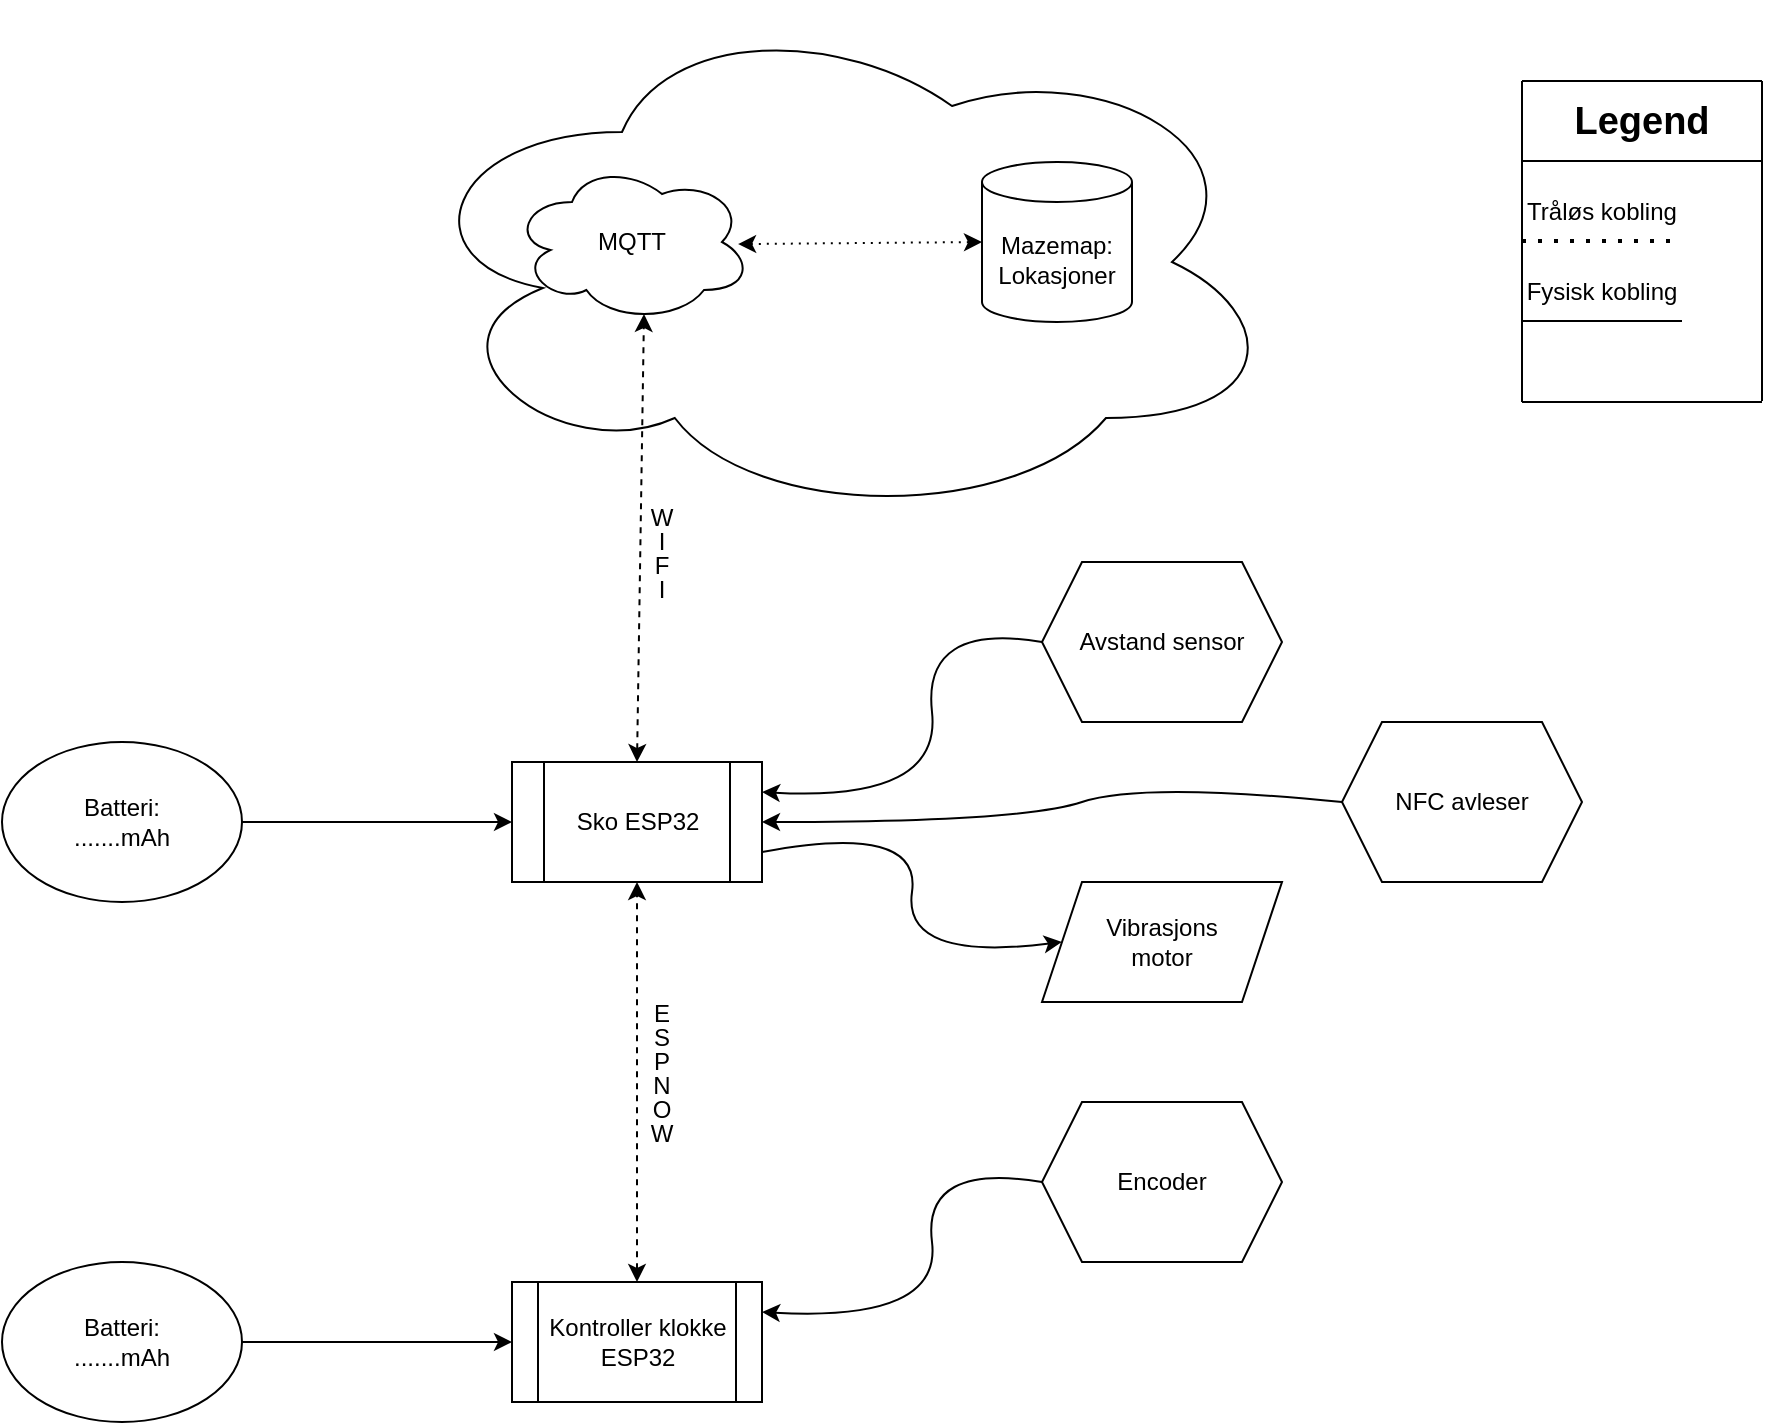 <mxfile version="24.4.2" type="device">
  <diagram name="Page-1" id="fezu510ksEimt2VE1zf5">
    <mxGraphModel dx="1434" dy="774" grid="1" gridSize="10" guides="1" tooltips="1" connect="1" arrows="1" fold="1" page="1" pageScale="1" pageWidth="980" pageHeight="1390" math="0" shadow="0">
      <root>
        <mxCell id="0" />
        <mxCell id="1" parent="0" />
        <mxCell id="C-uVhG2AzJIhZOZEXnHX-17" value="" style="ellipse;shape=cloud;whiteSpace=wrap;html=1;" vertex="1" parent="1">
          <mxGeometry x="240" width="440" height="260" as="geometry" />
        </mxCell>
        <mxCell id="C-uVhG2AzJIhZOZEXnHX-1" value="MQTT" style="ellipse;shape=cloud;whiteSpace=wrap;html=1;" vertex="1" parent="1">
          <mxGeometry x="295" y="80" width="120" height="80" as="geometry" />
        </mxCell>
        <mxCell id="C-uVhG2AzJIhZOZEXnHX-2" value="&lt;div&gt;Mazemap:&lt;/div&gt;&lt;div&gt;Lokasjoner&lt;br&gt;&lt;/div&gt;" style="shape=cylinder3;whiteSpace=wrap;html=1;boundedLbl=1;backgroundOutline=1;size=10;" vertex="1" parent="1">
          <mxGeometry x="530" y="80" width="75" height="80" as="geometry" />
        </mxCell>
        <mxCell id="C-uVhG2AzJIhZOZEXnHX-3" value="" style="endArrow=classic;dashed=1;html=1;dashPattern=1 3;strokeWidth=1;rounded=0;entryX=0;entryY=0.5;entryDx=0;entryDy=0;entryPerimeter=0;startArrow=classic;startFill=1;endFill=1;exitX=0.942;exitY=0.513;exitDx=0;exitDy=0;exitPerimeter=0;endSize=6;" edge="1" parent="1" source="C-uVhG2AzJIhZOZEXnHX-1" target="C-uVhG2AzJIhZOZEXnHX-2">
          <mxGeometry width="50" height="50" relative="1" as="geometry">
            <mxPoint x="535" y="270" as="sourcePoint" />
            <mxPoint x="585" y="220" as="targetPoint" />
          </mxGeometry>
        </mxCell>
        <mxCell id="C-uVhG2AzJIhZOZEXnHX-4" value="" style="endArrow=none;dashed=1;html=1;dashPattern=1 3;strokeWidth=2;rounded=0;" edge="1" parent="1">
          <mxGeometry width="50" height="50" relative="1" as="geometry">
            <mxPoint x="800" y="119.5" as="sourcePoint" />
            <mxPoint x="880" y="119.5" as="targetPoint" />
          </mxGeometry>
        </mxCell>
        <mxCell id="C-uVhG2AzJIhZOZEXnHX-6" value="" style="endArrow=none;html=1;rounded=0;" edge="1" parent="1">
          <mxGeometry width="50" height="50" relative="1" as="geometry">
            <mxPoint x="800" y="159.5" as="sourcePoint" />
            <mxPoint x="880" y="159.5" as="targetPoint" />
          </mxGeometry>
        </mxCell>
        <mxCell id="C-uVhG2AzJIhZOZEXnHX-7" value="Tråløs kobling" style="text;html=1;align=center;verticalAlign=middle;whiteSpace=wrap;rounded=0;" vertex="1" parent="1">
          <mxGeometry x="780" y="89.5" width="120" height="30" as="geometry" />
        </mxCell>
        <mxCell id="C-uVhG2AzJIhZOZEXnHX-8" value="Fysisk kobling" style="text;html=1;align=center;verticalAlign=middle;whiteSpace=wrap;rounded=0;" vertex="1" parent="1">
          <mxGeometry x="780" y="129.5" width="120" height="30" as="geometry" />
        </mxCell>
        <mxCell id="C-uVhG2AzJIhZOZEXnHX-10" value="" style="endArrow=none;html=1;rounded=0;" edge="1" parent="1">
          <mxGeometry width="50" height="50" relative="1" as="geometry">
            <mxPoint x="800" y="200" as="sourcePoint" />
            <mxPoint x="920" y="200" as="targetPoint" />
          </mxGeometry>
        </mxCell>
        <mxCell id="C-uVhG2AzJIhZOZEXnHX-11" value="" style="endArrow=none;html=1;rounded=0;" edge="1" parent="1">
          <mxGeometry width="50" height="50" relative="1" as="geometry">
            <mxPoint x="800" y="39.5" as="sourcePoint" />
            <mxPoint x="800" y="200" as="targetPoint" />
          </mxGeometry>
        </mxCell>
        <mxCell id="C-uVhG2AzJIhZOZEXnHX-12" value="" style="endArrow=none;html=1;rounded=0;" edge="1" parent="1">
          <mxGeometry width="50" height="50" relative="1" as="geometry">
            <mxPoint x="800" y="79.5" as="sourcePoint" />
            <mxPoint x="920" y="79.5" as="targetPoint" />
            <Array as="points" />
          </mxGeometry>
        </mxCell>
        <mxCell id="C-uVhG2AzJIhZOZEXnHX-13" value="" style="endArrow=none;html=1;rounded=0;" edge="1" parent="1">
          <mxGeometry width="50" height="50" relative="1" as="geometry">
            <mxPoint x="920" y="39.5" as="sourcePoint" />
            <mxPoint x="920" y="199.5" as="targetPoint" />
          </mxGeometry>
        </mxCell>
        <mxCell id="C-uVhG2AzJIhZOZEXnHX-14" value="" style="endArrow=none;html=1;rounded=0;" edge="1" parent="1">
          <mxGeometry width="50" height="50" relative="1" as="geometry">
            <mxPoint x="800" y="39.5" as="sourcePoint" />
            <mxPoint x="920" y="39.5" as="targetPoint" />
          </mxGeometry>
        </mxCell>
        <mxCell id="C-uVhG2AzJIhZOZEXnHX-15" value="Legend" style="text;html=1;align=center;verticalAlign=middle;whiteSpace=wrap;rounded=0;fillColor=none;strokeWidth=1;fontStyle=1;fontSize=19;" vertex="1" parent="1">
          <mxGeometry x="800" y="39.5" width="120" height="40" as="geometry" />
        </mxCell>
        <mxCell id="C-uVhG2AzJIhZOZEXnHX-20" value="Sko ESP32" style="shape=process;whiteSpace=wrap;html=1;backgroundOutline=1;size=0.125;" vertex="1" parent="1">
          <mxGeometry x="295" y="380" width="125" height="60" as="geometry" />
        </mxCell>
        <mxCell id="C-uVhG2AzJIhZOZEXnHX-21" value="" style="endArrow=classic;html=1;rounded=0;startArrow=classic;startFill=1;endFill=1;entryX=0.55;entryY=0.95;entryDx=0;entryDy=0;entryPerimeter=0;exitX=0.5;exitY=0;exitDx=0;exitDy=0;dashed=1;" edge="1" parent="1" source="C-uVhG2AzJIhZOZEXnHX-20" target="C-uVhG2AzJIhZOZEXnHX-1">
          <mxGeometry width="50" height="50" relative="1" as="geometry">
            <mxPoint x="240" y="310" as="sourcePoint" />
            <mxPoint x="370" y="300" as="targetPoint" />
          </mxGeometry>
        </mxCell>
        <mxCell id="C-uVhG2AzJIhZOZEXnHX-48" style="edgeStyle=orthogonalEdgeStyle;rounded=0;orthogonalLoop=1;jettySize=auto;html=1;exitX=0;exitY=0.5;exitDx=0;exitDy=0;entryX=1;entryY=0.5;entryDx=0;entryDy=0;startArrow=classic;startFill=1;endArrow=none;endFill=0;" edge="1" parent="1" source="C-uVhG2AzJIhZOZEXnHX-22" target="C-uVhG2AzJIhZOZEXnHX-47">
          <mxGeometry relative="1" as="geometry" />
        </mxCell>
        <mxCell id="C-uVhG2AzJIhZOZEXnHX-22" value="Kontroller klokke&lt;br&gt;ESP32" style="shape=process;whiteSpace=wrap;html=1;backgroundOutline=1;" vertex="1" parent="1">
          <mxGeometry x="295" y="640" width="125" height="60" as="geometry" />
        </mxCell>
        <mxCell id="C-uVhG2AzJIhZOZEXnHX-28" value="" style="curved=1;endArrow=classic;html=1;rounded=0;exitX=0;exitY=0.5;exitDx=0;exitDy=0;entryX=1;entryY=0.25;entryDx=0;entryDy=0;" edge="1" parent="1" target="C-uVhG2AzJIhZOZEXnHX-20">
          <mxGeometry width="50" height="50" relative="1" as="geometry">
            <mxPoint x="560" y="320" as="sourcePoint" />
            <mxPoint x="720" y="440" as="targetPoint" />
            <Array as="points">
              <mxPoint x="500" y="310" />
              <mxPoint x="510" y="400" />
            </Array>
          </mxGeometry>
        </mxCell>
        <mxCell id="C-uVhG2AzJIhZOZEXnHX-30" value="Avstand sensor" style="shape=hexagon;perimeter=hexagonPerimeter2;whiteSpace=wrap;html=1;fixedSize=1;size=20;" vertex="1" parent="1">
          <mxGeometry x="560" y="280" width="120" height="80" as="geometry" />
        </mxCell>
        <mxCell id="C-uVhG2AzJIhZOZEXnHX-31" value="Encoder" style="shape=hexagon;perimeter=hexagonPerimeter2;whiteSpace=wrap;html=1;fixedSize=1;" vertex="1" parent="1">
          <mxGeometry x="560" y="550" width="120" height="80" as="geometry" />
        </mxCell>
        <mxCell id="C-uVhG2AzJIhZOZEXnHX-32" value="" style="curved=1;endArrow=classic;html=1;rounded=0;entryX=1;entryY=0.25;entryDx=0;entryDy=0;exitX=0;exitY=0.5;exitDx=0;exitDy=0;" edge="1" parent="1" source="C-uVhG2AzJIhZOZEXnHX-31">
          <mxGeometry width="50" height="50" relative="1" as="geometry">
            <mxPoint x="560" y="580" as="sourcePoint" />
            <mxPoint x="420" y="655" as="targetPoint" />
            <Array as="points">
              <mxPoint x="500" y="580" />
              <mxPoint x="510" y="660" />
            </Array>
          </mxGeometry>
        </mxCell>
        <mxCell id="C-uVhG2AzJIhZOZEXnHX-35" value="Vibrasjons &lt;br&gt;motor" style="shape=parallelogram;perimeter=parallelogramPerimeter;whiteSpace=wrap;html=1;fixedSize=1;" vertex="1" parent="1">
          <mxGeometry x="560" y="440" width="120" height="60" as="geometry" />
        </mxCell>
        <mxCell id="C-uVhG2AzJIhZOZEXnHX-36" value="" style="curved=1;endArrow=classic;html=1;rounded=0;entryX=0;entryY=0.5;entryDx=0;entryDy=0;exitX=1;exitY=0.75;exitDx=0;exitDy=0;" edge="1" parent="1" source="C-uVhG2AzJIhZOZEXnHX-20" target="C-uVhG2AzJIhZOZEXnHX-35">
          <mxGeometry width="50" height="50" relative="1" as="geometry">
            <mxPoint x="670" y="640" as="sourcePoint" />
            <mxPoint x="720" y="590" as="targetPoint" />
            <Array as="points">
              <mxPoint x="500" y="410" />
              <mxPoint x="490" y="480" />
            </Array>
          </mxGeometry>
        </mxCell>
        <mxCell id="C-uVhG2AzJIhZOZEXnHX-37" value="NFC avleser" style="shape=hexagon;perimeter=hexagonPerimeter2;whiteSpace=wrap;html=1;fixedSize=1;" vertex="1" parent="1">
          <mxGeometry x="710" y="360" width="120" height="80" as="geometry" />
        </mxCell>
        <mxCell id="C-uVhG2AzJIhZOZEXnHX-38" value="" style="curved=1;endArrow=none;html=1;rounded=0;entryX=0;entryY=0.5;entryDx=0;entryDy=0;exitX=1;exitY=0.5;exitDx=0;exitDy=0;startArrow=classic;startFill=1;endFill=0;" edge="1" parent="1" source="C-uVhG2AzJIhZOZEXnHX-20" target="C-uVhG2AzJIhZOZEXnHX-37">
          <mxGeometry width="50" height="50" relative="1" as="geometry">
            <mxPoint x="670" y="640" as="sourcePoint" />
            <mxPoint x="720" y="590" as="targetPoint" />
            <Array as="points">
              <mxPoint x="550" y="410" />
              <mxPoint x="610" y="390" />
            </Array>
          </mxGeometry>
        </mxCell>
        <mxCell id="C-uVhG2AzJIhZOZEXnHX-39" value="" style="endArrow=classic;html=1;rounded=0;entryX=0.5;entryY=1;entryDx=0;entryDy=0;exitX=0.5;exitY=0;exitDx=0;exitDy=0;startArrow=classic;startFill=1;dashed=1;" edge="1" parent="1" target="C-uVhG2AzJIhZOZEXnHX-20">
          <mxGeometry width="50" height="50" relative="1" as="geometry">
            <mxPoint x="357.5" y="640" as="sourcePoint" />
            <mxPoint x="720" y="590" as="targetPoint" />
          </mxGeometry>
        </mxCell>
        <mxCell id="C-uVhG2AzJIhZOZEXnHX-40" value="&lt;div style=&quot;line-height: 100%;&quot;&gt;E&lt;/div&gt;&lt;div style=&quot;line-height: 100%;&quot;&gt;S&lt;/div&gt;&lt;div style=&quot;line-height: 100%;&quot;&gt;P&lt;/div&gt;&lt;div style=&quot;line-height: 100%;&quot;&gt;N&lt;/div&gt;&lt;div style=&quot;line-height: 100%;&quot;&gt;O&lt;/div&gt;&lt;div style=&quot;line-height: 100%;&quot;&gt;W&lt;/div&gt;" style="text;html=1;align=center;verticalAlign=middle;whiteSpace=wrap;rounded=0;" vertex="1" parent="1">
          <mxGeometry x="350" y="520" width="40" height="30" as="geometry" />
        </mxCell>
        <mxCell id="C-uVhG2AzJIhZOZEXnHX-41" value="&lt;div style=&quot;line-height: 100%;&quot;&gt;W&lt;/div&gt;&lt;div style=&quot;line-height: 100%;&quot;&gt;I&lt;/div&gt;&lt;div style=&quot;line-height: 100%;&quot;&gt;F&lt;/div&gt;&lt;div style=&quot;line-height: 100%;&quot;&gt;I&lt;br&gt;&lt;/div&gt;" style="text;html=1;align=center;verticalAlign=middle;whiteSpace=wrap;rounded=0;" vertex="1" parent="1">
          <mxGeometry x="340" y="260" width="60" height="30" as="geometry" />
        </mxCell>
        <mxCell id="C-uVhG2AzJIhZOZEXnHX-46" style="edgeStyle=orthogonalEdgeStyle;rounded=0;orthogonalLoop=1;jettySize=auto;html=1;exitX=1;exitY=0.5;exitDx=0;exitDy=0;entryX=0;entryY=0.5;entryDx=0;entryDy=0;" edge="1" parent="1" source="C-uVhG2AzJIhZOZEXnHX-45" target="C-uVhG2AzJIhZOZEXnHX-20">
          <mxGeometry relative="1" as="geometry" />
        </mxCell>
        <mxCell id="C-uVhG2AzJIhZOZEXnHX-45" value="Batteri:&lt;br&gt;.......mAh" style="ellipse;whiteSpace=wrap;html=1;" vertex="1" parent="1">
          <mxGeometry x="40" y="370" width="120" height="80" as="geometry" />
        </mxCell>
        <mxCell id="C-uVhG2AzJIhZOZEXnHX-47" value="Batteri:&lt;br&gt;.......mAh" style="ellipse;whiteSpace=wrap;html=1;" vertex="1" parent="1">
          <mxGeometry x="40" y="630" width="120" height="80" as="geometry" />
        </mxCell>
      </root>
    </mxGraphModel>
  </diagram>
</mxfile>
